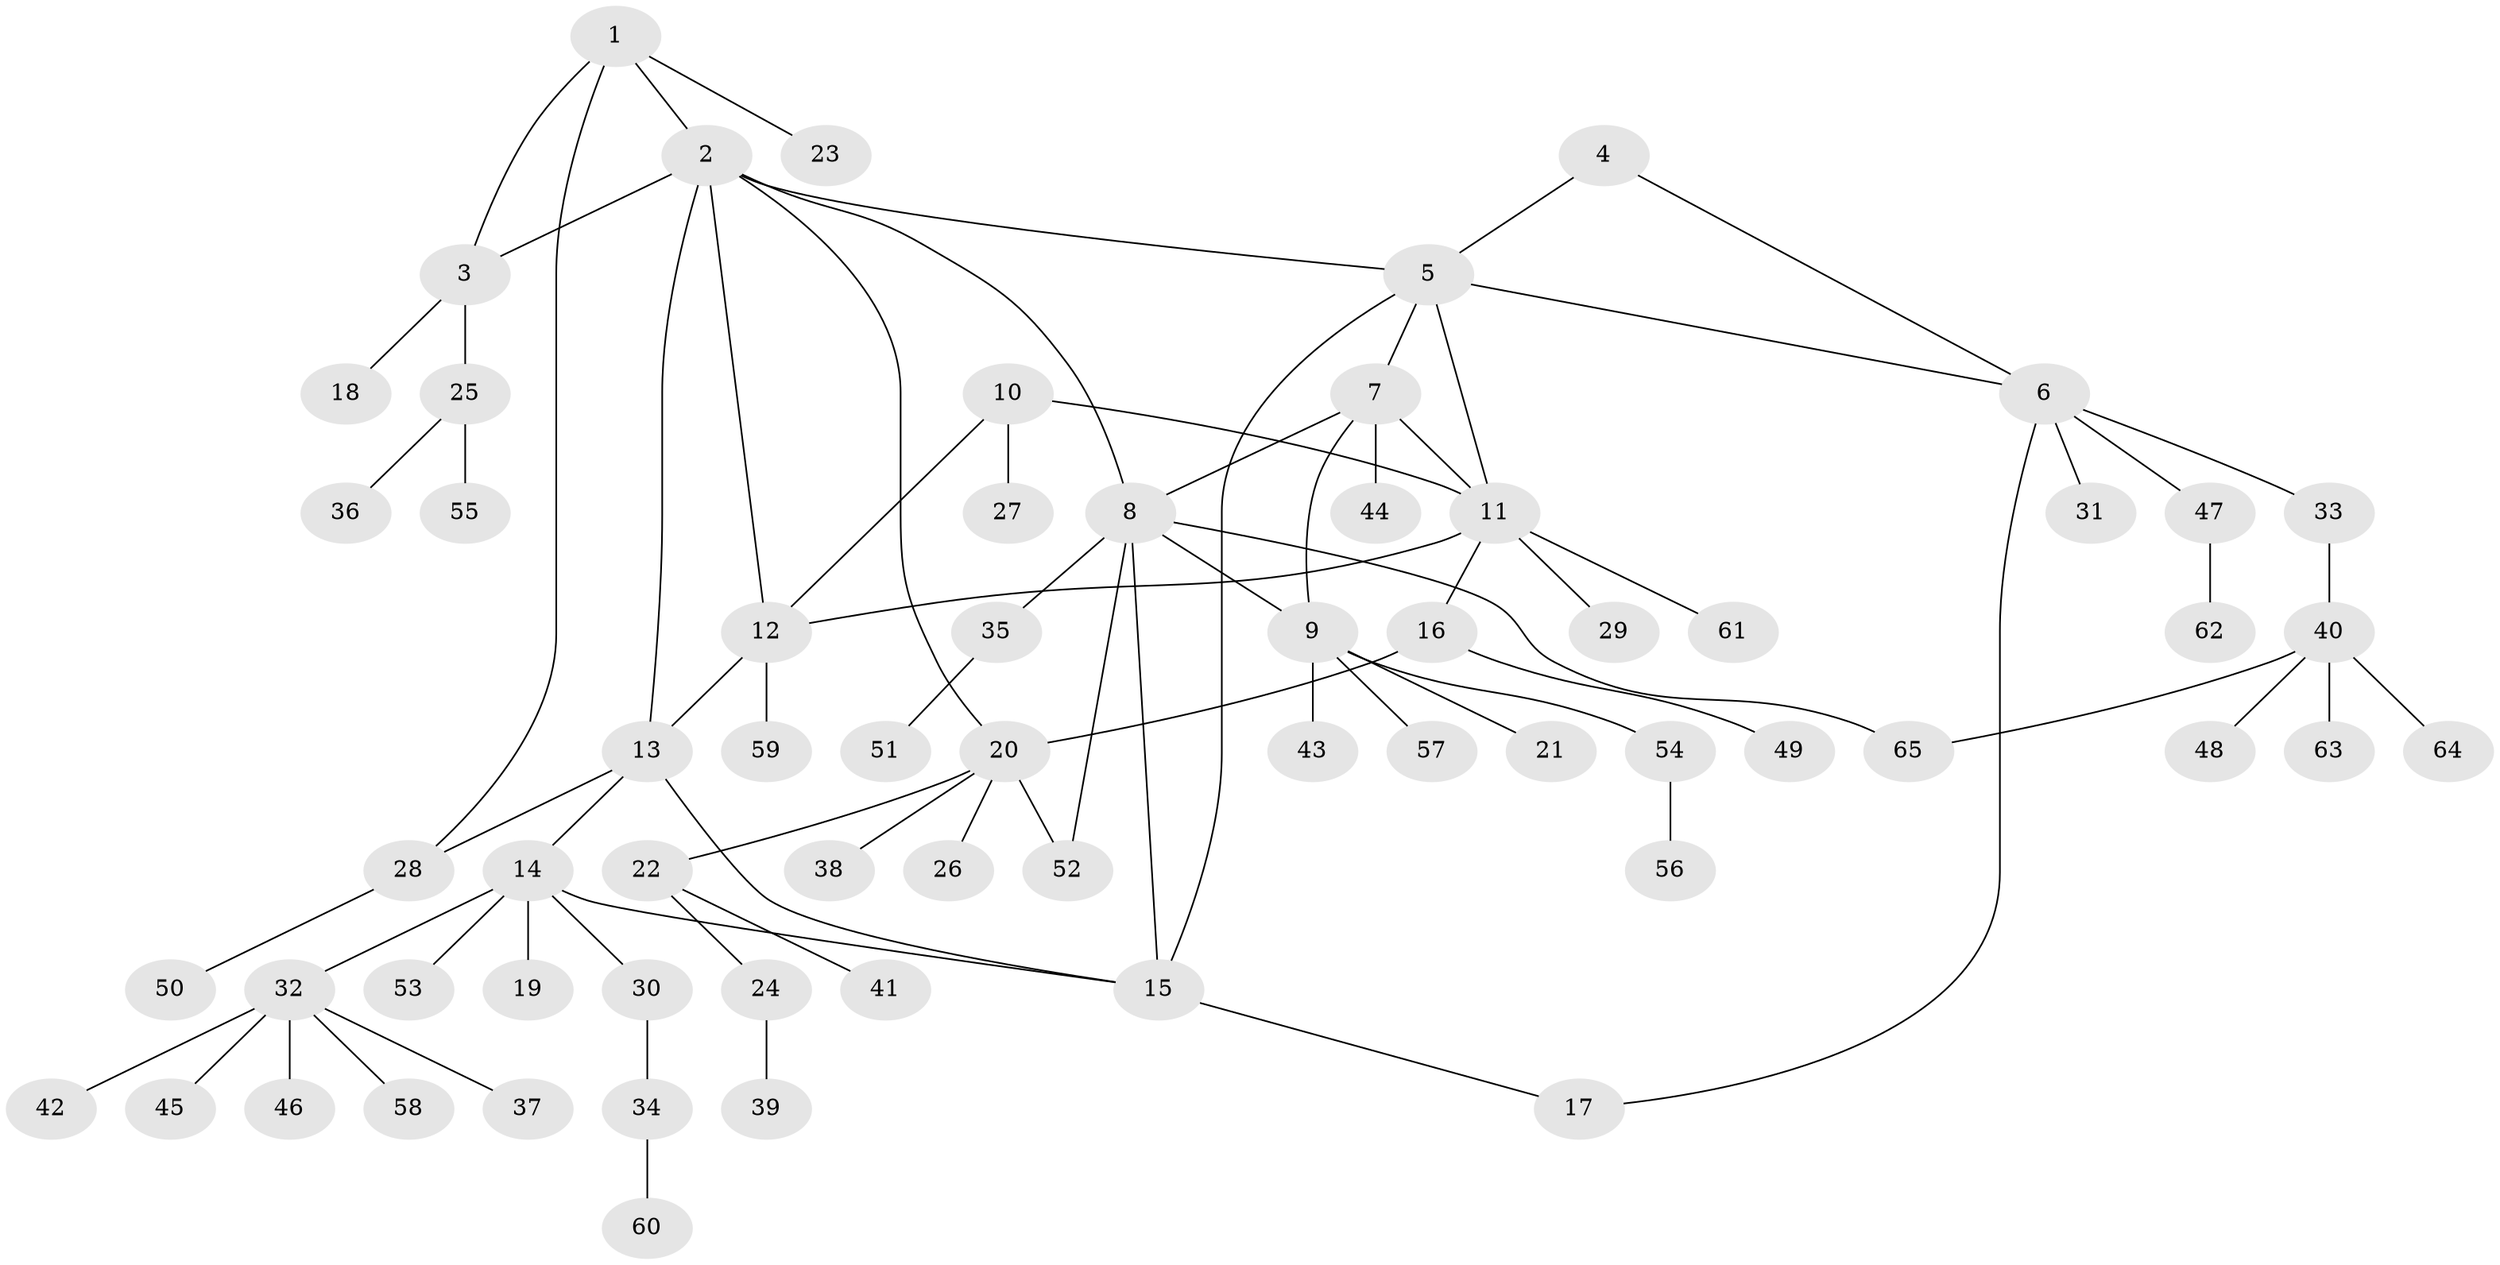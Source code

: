 // Generated by graph-tools (version 1.1) at 2025/11/02/27/25 16:11:32]
// undirected, 65 vertices, 80 edges
graph export_dot {
graph [start="1"]
  node [color=gray90,style=filled];
  1;
  2;
  3;
  4;
  5;
  6;
  7;
  8;
  9;
  10;
  11;
  12;
  13;
  14;
  15;
  16;
  17;
  18;
  19;
  20;
  21;
  22;
  23;
  24;
  25;
  26;
  27;
  28;
  29;
  30;
  31;
  32;
  33;
  34;
  35;
  36;
  37;
  38;
  39;
  40;
  41;
  42;
  43;
  44;
  45;
  46;
  47;
  48;
  49;
  50;
  51;
  52;
  53;
  54;
  55;
  56;
  57;
  58;
  59;
  60;
  61;
  62;
  63;
  64;
  65;
  1 -- 2;
  1 -- 3;
  1 -- 23;
  1 -- 28;
  2 -- 3;
  2 -- 5;
  2 -- 8;
  2 -- 12;
  2 -- 13;
  2 -- 20;
  3 -- 18;
  3 -- 25;
  4 -- 5;
  4 -- 6;
  5 -- 6;
  5 -- 7;
  5 -- 11;
  5 -- 15;
  6 -- 17;
  6 -- 31;
  6 -- 33;
  6 -- 47;
  7 -- 8;
  7 -- 9;
  7 -- 11;
  7 -- 44;
  8 -- 9;
  8 -- 15;
  8 -- 35;
  8 -- 52;
  8 -- 65;
  9 -- 21;
  9 -- 43;
  9 -- 54;
  9 -- 57;
  10 -- 11;
  10 -- 12;
  10 -- 27;
  11 -- 12;
  11 -- 16;
  11 -- 29;
  11 -- 61;
  12 -- 13;
  12 -- 59;
  13 -- 14;
  13 -- 15;
  13 -- 28;
  14 -- 15;
  14 -- 19;
  14 -- 30;
  14 -- 32;
  14 -- 53;
  15 -- 17;
  16 -- 20;
  16 -- 49;
  20 -- 22;
  20 -- 26;
  20 -- 38;
  20 -- 52;
  22 -- 24;
  22 -- 41;
  24 -- 39;
  25 -- 36;
  25 -- 55;
  28 -- 50;
  30 -- 34;
  32 -- 37;
  32 -- 42;
  32 -- 45;
  32 -- 46;
  32 -- 58;
  33 -- 40;
  34 -- 60;
  35 -- 51;
  40 -- 48;
  40 -- 63;
  40 -- 64;
  40 -- 65;
  47 -- 62;
  54 -- 56;
}
